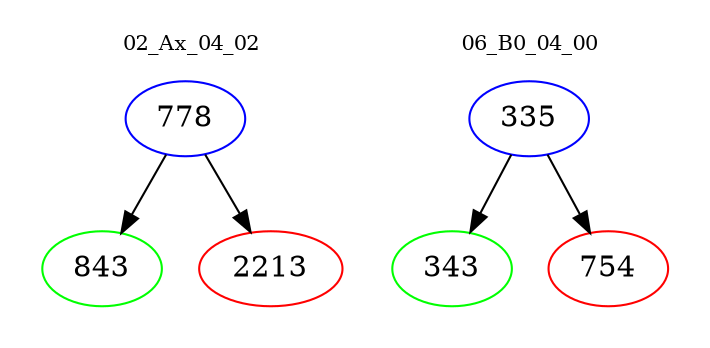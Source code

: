digraph{
subgraph cluster_0 {
color = white
label = "02_Ax_04_02";
fontsize=10;
T0_778 [label="778", color="blue"]
T0_778 -> T0_843 [color="black"]
T0_843 [label="843", color="green"]
T0_778 -> T0_2213 [color="black"]
T0_2213 [label="2213", color="red"]
}
subgraph cluster_1 {
color = white
label = "06_B0_04_00";
fontsize=10;
T1_335 [label="335", color="blue"]
T1_335 -> T1_343 [color="black"]
T1_343 [label="343", color="green"]
T1_335 -> T1_754 [color="black"]
T1_754 [label="754", color="red"]
}
}
